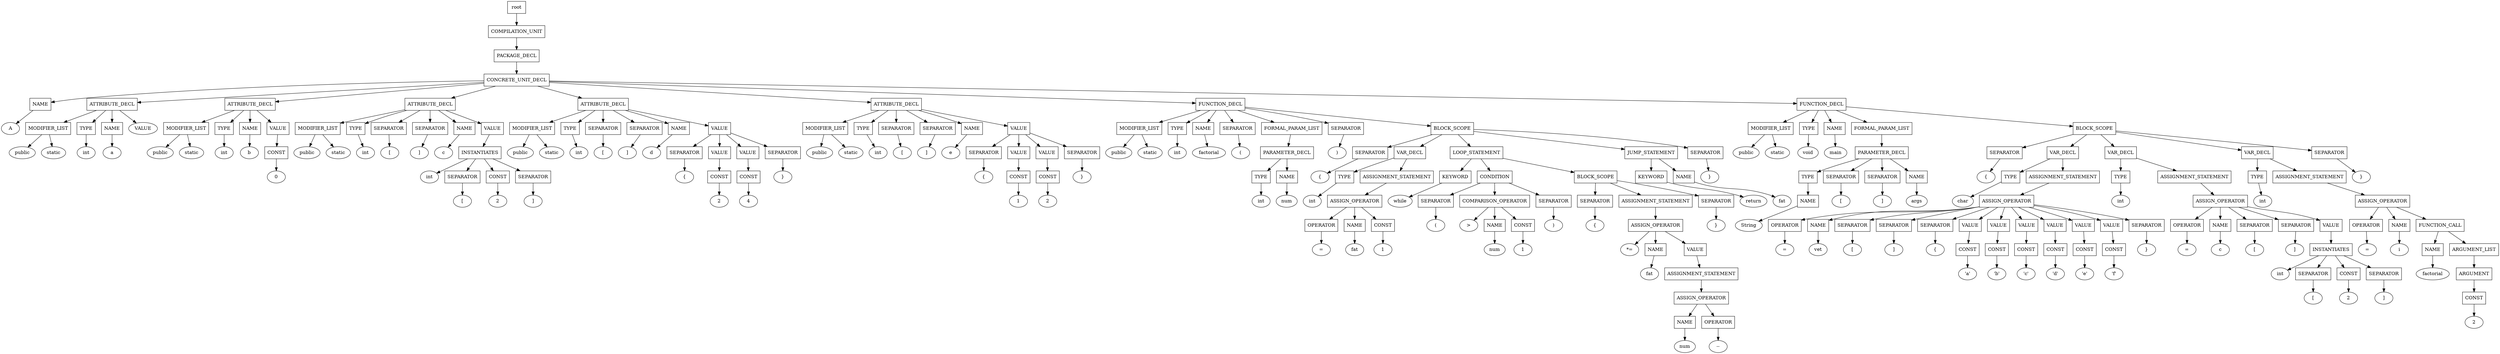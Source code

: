 digraph G {
	splines="TRUE";
	n_0 [label="root", shape="rectangle"]
	n_0 -> n_1
	n_1 [label="COMPILATION_UNIT", shape="rectangle"]
	n_1 -> n_2
	n_2 [label="PACKAGE_DECL", shape="rectangle"]
	n_2 -> n_3
	n_3 [label="CONCRETE_UNIT_DECL", shape="rectangle"]
	n_3 -> n_4
	n_4 [label="NAME", shape="rectangle"]
	n_4 -> n_12
	n_12 [label="A", shape="ellipse"]
	n_3 -> n_5
	n_5 [label="ATTRIBUTE_DECL", shape="rectangle"]
	n_5 -> n_13
	n_13 [label="MODIFIER_LIST", shape="rectangle"]
	n_13 -> n_51
	n_51 [label="public", shape="ellipse"]
	n_13 -> n_52
	n_52 [label="static", shape="ellipse"]
	n_5 -> n_14
	n_14 [label="TYPE", shape="rectangle"]
	n_14 -> n_53
	n_53 [label="int", shape="ellipse"]
	n_5 -> n_15
	n_15 [label="NAME", shape="rectangle"]
	n_15 -> n_54
	n_54 [label="a", shape="ellipse"]
	n_5 -> n_16
	n_16 [label="VALUE", shape="ellipse"]
	n_3 -> n_6
	n_6 [label="ATTRIBUTE_DECL", shape="rectangle"]
	n_6 -> n_17
	n_17 [label="MODIFIER_LIST", shape="rectangle"]
	n_17 -> n_55
	n_55 [label="public", shape="ellipse"]
	n_17 -> n_56
	n_56 [label="static", shape="ellipse"]
	n_6 -> n_18
	n_18 [label="TYPE", shape="rectangle"]
	n_18 -> n_57
	n_57 [label="int", shape="ellipse"]
	n_6 -> n_19
	n_19 [label="NAME", shape="rectangle"]
	n_19 -> n_58
	n_58 [label="b", shape="ellipse"]
	n_6 -> n_20
	n_20 [label="VALUE", shape="rectangle"]
	n_20 -> n_59
	n_59 [label="CONST", shape="rectangle"]
	n_59 -> n_109
	n_109 [label="0", shape="ellipse"]
	n_3 -> n_7
	n_7 [label="ATTRIBUTE_DECL", shape="rectangle"]
	n_7 -> n_21
	n_21 [label="MODIFIER_LIST", shape="rectangle"]
	n_21 -> n_60
	n_60 [label="public", shape="ellipse"]
	n_21 -> n_61
	n_61 [label="static", shape="ellipse"]
	n_7 -> n_22
	n_22 [label="TYPE", shape="rectangle"]
	n_22 -> n_62
	n_62 [label="int", shape="ellipse"]
	n_7 -> n_23
	n_23 [label="SEPARATOR", shape="rectangle"]
	n_23 -> n_63
	n_63 [label="[", shape="ellipse"]
	n_7 -> n_24
	n_24 [label="SEPARATOR", shape="rectangle"]
	n_24 -> n_64
	n_64 [label="]", shape="ellipse"]
	n_7 -> n_25
	n_25 [label="NAME", shape="rectangle"]
	n_25 -> n_65
	n_65 [label="c", shape="ellipse"]
	n_7 -> n_26
	n_26 [label="VALUE", shape="rectangle"]
	n_26 -> n_66
	n_66 [label="INSTANTIATES", shape="rectangle"]
	n_66 -> n_110
	n_110 [label="int", shape="ellipse"]
	n_66 -> n_111
	n_111 [label="SEPARATOR", shape="rectangle"]
	n_111 -> n_145
	n_145 [label="[", shape="ellipse"]
	n_66 -> n_112
	n_112 [label="CONST", shape="rectangle"]
	n_112 -> n_146
	n_146 [label="2", shape="ellipse"]
	n_66 -> n_113
	n_113 [label="SEPARATOR", shape="rectangle"]
	n_113 -> n_147
	n_147 [label="]", shape="ellipse"]
	n_3 -> n_8
	n_8 [label="ATTRIBUTE_DECL", shape="rectangle"]
	n_8 -> n_27
	n_27 [label="MODIFIER_LIST", shape="rectangle"]
	n_27 -> n_67
	n_67 [label="public", shape="ellipse"]
	n_27 -> n_68
	n_68 [label="static", shape="ellipse"]
	n_8 -> n_28
	n_28 [label="TYPE", shape="rectangle"]
	n_28 -> n_69
	n_69 [label="int", shape="ellipse"]
	n_8 -> n_29
	n_29 [label="SEPARATOR", shape="rectangle"]
	n_29 -> n_70
	n_70 [label="[", shape="ellipse"]
	n_8 -> n_30
	n_30 [label="SEPARATOR", shape="rectangle"]
	n_30 -> n_71
	n_71 [label="]", shape="ellipse"]
	n_8 -> n_31
	n_31 [label="NAME", shape="rectangle"]
	n_31 -> n_72
	n_72 [label="d", shape="ellipse"]
	n_8 -> n_32
	n_32 [label="VALUE", shape="rectangle"]
	n_32 -> n_73
	n_73 [label="SEPARATOR", shape="rectangle"]
	n_73 -> n_114
	n_114 [label="{", shape="ellipse"]
	n_32 -> n_74
	n_74 [label="VALUE", shape="rectangle"]
	n_74 -> n_115
	n_115 [label="CONST", shape="rectangle"]
	n_115 -> n_148
	n_148 [label="2", shape="ellipse"]
	n_32 -> n_75
	n_75 [label="VALUE", shape="rectangle"]
	n_75 -> n_116
	n_116 [label="CONST", shape="rectangle"]
	n_116 -> n_149
	n_149 [label="4", shape="ellipse"]
	n_32 -> n_76
	n_76 [label="SEPARATOR", shape="rectangle"]
	n_76 -> n_117
	n_117 [label="}", shape="ellipse"]
	n_3 -> n_9
	n_9 [label="ATTRIBUTE_DECL", shape="rectangle"]
	n_9 -> n_33
	n_33 [label="MODIFIER_LIST", shape="rectangle"]
	n_33 -> n_77
	n_77 [label="public", shape="ellipse"]
	n_33 -> n_78
	n_78 [label="static", shape="ellipse"]
	n_9 -> n_34
	n_34 [label="TYPE", shape="rectangle"]
	n_34 -> n_79
	n_79 [label="int", shape="ellipse"]
	n_9 -> n_35
	n_35 [label="SEPARATOR", shape="rectangle"]
	n_35 -> n_80
	n_80 [label="[", shape="ellipse"]
	n_9 -> n_36
	n_36 [label="SEPARATOR", shape="rectangle"]
	n_36 -> n_81
	n_81 [label="]", shape="ellipse"]
	n_9 -> n_37
	n_37 [label="NAME", shape="rectangle"]
	n_37 -> n_82
	n_82 [label="e", shape="ellipse"]
	n_9 -> n_38
	n_38 [label="VALUE", shape="rectangle"]
	n_38 -> n_83
	n_83 [label="SEPARATOR", shape="rectangle"]
	n_83 -> n_118
	n_118 [label="{", shape="ellipse"]
	n_38 -> n_84
	n_84 [label="VALUE", shape="rectangle"]
	n_84 -> n_119
	n_119 [label="CONST", shape="rectangle"]
	n_119 -> n_150
	n_150 [label="1", shape="ellipse"]
	n_38 -> n_85
	n_85 [label="VALUE", shape="rectangle"]
	n_85 -> n_120
	n_120 [label="CONST", shape="rectangle"]
	n_120 -> n_151
	n_151 [label="2", shape="ellipse"]
	n_38 -> n_86
	n_86 [label="SEPARATOR", shape="rectangle"]
	n_86 -> n_121
	n_121 [label="}", shape="ellipse"]
	n_3 -> n_10
	n_10 [label="FUNCTION_DECL", shape="rectangle"]
	n_10 -> n_39
	n_39 [label="MODIFIER_LIST", shape="rectangle"]
	n_39 -> n_87
	n_87 [label="public", shape="ellipse"]
	n_39 -> n_88
	n_88 [label="static", shape="ellipse"]
	n_10 -> n_40
	n_40 [label="TYPE", shape="rectangle"]
	n_40 -> n_89
	n_89 [label="int", shape="ellipse"]
	n_10 -> n_41
	n_41 [label="NAME", shape="rectangle"]
	n_41 -> n_90
	n_90 [label="factorial", shape="ellipse"]
	n_10 -> n_42
	n_42 [label="SEPARATOR", shape="rectangle"]
	n_42 -> n_91
	n_91 [label="(", shape="ellipse"]
	n_10 -> n_43
	n_43 [label="FORMAL_PARAM_LIST", shape="rectangle"]
	n_43 -> n_92
	n_92 [label="PARAMETER_DECL", shape="rectangle"]
	n_92 -> n_122
	n_122 [label="TYPE", shape="rectangle"]
	n_122 -> n_152
	n_152 [label="int", shape="ellipse"]
	n_92 -> n_123
	n_123 [label="NAME", shape="rectangle"]
	n_123 -> n_153
	n_153 [label="num", shape="ellipse"]
	n_10 -> n_44
	n_44 [label="SEPARATOR", shape="rectangle"]
	n_44 -> n_93
	n_93 [label=")", shape="ellipse"]
	n_10 -> n_45
	n_45 [label="BLOCK_SCOPE", shape="rectangle"]
	n_45 -> n_94
	n_94 [label="SEPARATOR", shape="rectangle"]
	n_94 -> n_124
	n_124 [label="{", shape="ellipse"]
	n_45 -> n_95
	n_95 [label="VAR_DECL", shape="rectangle"]
	n_95 -> n_125
	n_125 [label="TYPE", shape="rectangle"]
	n_125 -> n_154
	n_154 [label="int", shape="ellipse"]
	n_95 -> n_126
	n_126 [label="ASSIGNMENT_STATEMENT", shape="rectangle"]
	n_126 -> n_155
	n_155 [label="ASSIGN_OPERATOR", shape="rectangle"]
	n_155 -> n_175
	n_175 [label="OPERATOR", shape="rectangle"]
	n_175 -> n_207
	n_207 [label="=", shape="ellipse"]
	n_155 -> n_176
	n_176 [label="NAME", shape="rectangle"]
	n_176 -> n_208
	n_208 [label="fat", shape="ellipse"]
	n_155 -> n_177
	n_177 [label="CONST", shape="rectangle"]
	n_177 -> n_209
	n_209 [label="1", shape="ellipse"]
	n_45 -> n_96
	n_96 [label="LOOP_STATEMENT", shape="rectangle"]
	n_96 -> n_127
	n_127 [label="KEYWORD", shape="rectangle"]
	n_127 -> n_156
	n_156 [label="while", shape="ellipse"]
	n_96 -> n_128
	n_128 [label="CONDITION", shape="rectangle"]
	n_128 -> n_157
	n_157 [label="SEPARATOR", shape="rectangle"]
	n_157 -> n_178
	n_178 [label="(", shape="ellipse"]
	n_128 -> n_158
	n_158 [label="COMPARISON_OPERATOR", shape="rectangle"]
	n_158 -> n_179
	n_179 [label=">", shape="ellipse"]
	n_158 -> n_180
	n_180 [label="NAME", shape="rectangle"]
	n_180 -> n_210
	n_210 [label="num", shape="ellipse"]
	n_158 -> n_181
	n_181 [label="CONST", shape="rectangle"]
	n_181 -> n_211
	n_211 [label="1", shape="ellipse"]
	n_128 -> n_159
	n_159 [label="SEPARATOR", shape="rectangle"]
	n_159 -> n_182
	n_182 [label=")", shape="ellipse"]
	n_96 -> n_129
	n_129 [label="BLOCK_SCOPE", shape="rectangle"]
	n_129 -> n_160
	n_160 [label="SEPARATOR", shape="rectangle"]
	n_160 -> n_183
	n_183 [label="{", shape="ellipse"]
	n_129 -> n_161
	n_161 [label="ASSIGNMENT_STATEMENT", shape="rectangle"]
	n_161 -> n_184
	n_184 [label="ASSIGN_OPERATOR", shape="rectangle"]
	n_184 -> n_212
	n_212 [label="*=", shape="ellipse"]
	n_184 -> n_213
	n_213 [label="NAME", shape="rectangle"]
	n_213 -> n_236
	n_236 [label="fat", shape="ellipse"]
	n_184 -> n_214
	n_214 [label="VALUE", shape="rectangle"]
	n_214 -> n_237
	n_237 [label="ASSIGNMENT_STATEMENT", shape="rectangle"]
	n_237 -> n_250
	n_250 [label="ASSIGN_OPERATOR", shape="rectangle"]
	n_250 -> n_255
	n_255 [label="NAME", shape="rectangle"]
	n_255 -> n_258
	n_258 [label="num", shape="ellipse"]
	n_250 -> n_256
	n_256 [label="OPERATOR", shape="rectangle"]
	n_256 -> n_259
	n_259 [label="--", shape="ellipse"]
	n_129 -> n_162
	n_162 [label="SEPARATOR", shape="rectangle"]
	n_162 -> n_185
	n_185 [label="}", shape="ellipse"]
	n_45 -> n_97
	n_97 [label="JUMP_STATEMENT", shape="rectangle"]
	n_97 -> n_130
	n_130 [label="KEYWORD", shape="rectangle"]
	n_130 -> n_163
	n_163 [label="return", shape="ellipse"]
	n_97 -> n_131
	n_131 [label="NAME", shape="rectangle"]
	n_131 -> n_164
	n_164 [label="fat", shape="ellipse"]
	n_45 -> n_98
	n_98 [label="SEPARATOR", shape="rectangle"]
	n_98 -> n_132
	n_132 [label="}", shape="ellipse"]
	n_3 -> n_11
	n_11 [label="FUNCTION_DECL", shape="rectangle"]
	n_11 -> n_46
	n_46 [label="MODIFIER_LIST", shape="rectangle"]
	n_46 -> n_99
	n_99 [label="public", shape="ellipse"]
	n_46 -> n_100
	n_100 [label="static", shape="ellipse"]
	n_11 -> n_47
	n_47 [label="TYPE", shape="rectangle"]
	n_47 -> n_101
	n_101 [label="void", shape="ellipse"]
	n_11 -> n_48
	n_48 [label="NAME", shape="rectangle"]
	n_48 -> n_102
	n_102 [label="main", shape="ellipse"]
	n_11 -> n_49
	n_49 [label="FORMAL_PARAM_LIST", shape="rectangle"]
	n_49 -> n_103
	n_103 [label="PARAMETER_DECL", shape="rectangle"]
	n_103 -> n_133
	n_133 [label="TYPE", shape="rectangle"]
	n_133 -> n_165
	n_165 [label="NAME", shape="rectangle"]
	n_165 -> n_186
	n_186 [label="String", shape="ellipse"]
	n_103 -> n_134
	n_134 [label="SEPARATOR", shape="rectangle"]
	n_134 -> n_166
	n_166 [label="[", shape="ellipse"]
	n_103 -> n_135
	n_135 [label="SEPARATOR", shape="rectangle"]
	n_135 -> n_167
	n_167 [label="]", shape="ellipse"]
	n_103 -> n_136
	n_136 [label="NAME", shape="rectangle"]
	n_136 -> n_168
	n_168 [label="args", shape="ellipse"]
	n_11 -> n_50
	n_50 [label="BLOCK_SCOPE", shape="rectangle"]
	n_50 -> n_104
	n_104 [label="SEPARATOR", shape="rectangle"]
	n_104 -> n_137
	n_137 [label="{", shape="ellipse"]
	n_50 -> n_105
	n_105 [label="VAR_DECL", shape="rectangle"]
	n_105 -> n_138
	n_138 [label="TYPE", shape="rectangle"]
	n_138 -> n_169
	n_169 [label="char", shape="ellipse"]
	n_105 -> n_139
	n_139 [label="ASSIGNMENT_STATEMENT", shape="rectangle"]
	n_139 -> n_170
	n_170 [label="ASSIGN_OPERATOR", shape="rectangle"]
	n_170 -> n_187
	n_187 [label="OPERATOR", shape="rectangle"]
	n_187 -> n_215
	n_215 [label="=", shape="ellipse"]
	n_170 -> n_188
	n_188 [label="NAME", shape="rectangle"]
	n_188 -> n_216
	n_216 [label="vet", shape="ellipse"]
	n_170 -> n_189
	n_189 [label="SEPARATOR", shape="rectangle"]
	n_189 -> n_217
	n_217 [label="[", shape="ellipse"]
	n_170 -> n_190
	n_190 [label="SEPARATOR", shape="rectangle"]
	n_190 -> n_218
	n_218 [label="]", shape="ellipse"]
	n_170 -> n_191
	n_191 [label="SEPARATOR", shape="rectangle"]
	n_191 -> n_219
	n_219 [label="{", shape="ellipse"]
	n_170 -> n_192
	n_192 [label="VALUE", shape="rectangle"]
	n_192 -> n_220
	n_220 [label="CONST", shape="rectangle"]
	n_220 -> n_238
	n_238 [label="'a'", shape="ellipse"]
	n_170 -> n_193
	n_193 [label="VALUE", shape="rectangle"]
	n_193 -> n_221
	n_221 [label="CONST", shape="rectangle"]
	n_221 -> n_239
	n_239 [label="'b'", shape="ellipse"]
	n_170 -> n_194
	n_194 [label="VALUE", shape="rectangle"]
	n_194 -> n_222
	n_222 [label="CONST", shape="rectangle"]
	n_222 -> n_240
	n_240 [label="'c'", shape="ellipse"]
	n_170 -> n_195
	n_195 [label="VALUE", shape="rectangle"]
	n_195 -> n_223
	n_223 [label="CONST", shape="rectangle"]
	n_223 -> n_241
	n_241 [label="'d'", shape="ellipse"]
	n_170 -> n_196
	n_196 [label="VALUE", shape="rectangle"]
	n_196 -> n_224
	n_224 [label="CONST", shape="rectangle"]
	n_224 -> n_242
	n_242 [label="'e'", shape="ellipse"]
	n_170 -> n_197
	n_197 [label="VALUE", shape="rectangle"]
	n_197 -> n_225
	n_225 [label="CONST", shape="rectangle"]
	n_225 -> n_243
	n_243 [label="'f'", shape="ellipse"]
	n_170 -> n_198
	n_198 [label="SEPARATOR", shape="rectangle"]
	n_198 -> n_226
	n_226 [label="}", shape="ellipse"]
	n_50 -> n_106
	n_106 [label="VAR_DECL", shape="rectangle"]
	n_106 -> n_140
	n_140 [label="TYPE", shape="rectangle"]
	n_140 -> n_171
	n_171 [label="int", shape="ellipse"]
	n_106 -> n_141
	n_141 [label="ASSIGNMENT_STATEMENT", shape="rectangle"]
	n_141 -> n_172
	n_172 [label="ASSIGN_OPERATOR", shape="rectangle"]
	n_172 -> n_199
	n_199 [label="OPERATOR", shape="rectangle"]
	n_199 -> n_227
	n_227 [label="=", shape="ellipse"]
	n_172 -> n_200
	n_200 [label="NAME", shape="rectangle"]
	n_200 -> n_228
	n_228 [label="c", shape="ellipse"]
	n_172 -> n_201
	n_201 [label="SEPARATOR", shape="rectangle"]
	n_201 -> n_229
	n_229 [label="[", shape="ellipse"]
	n_172 -> n_202
	n_202 [label="SEPARATOR", shape="rectangle"]
	n_202 -> n_230
	n_230 [label="]", shape="ellipse"]
	n_172 -> n_203
	n_203 [label="VALUE", shape="rectangle"]
	n_203 -> n_231
	n_231 [label="INSTANTIATES", shape="rectangle"]
	n_231 -> n_244
	n_244 [label="int", shape="ellipse"]
	n_231 -> n_245
	n_245 [label="SEPARATOR", shape="rectangle"]
	n_245 -> n_251
	n_251 [label="[", shape="ellipse"]
	n_231 -> n_246
	n_246 [label="CONST", shape="rectangle"]
	n_246 -> n_252
	n_252 [label="2", shape="ellipse"]
	n_231 -> n_247
	n_247 [label="SEPARATOR", shape="rectangle"]
	n_247 -> n_253
	n_253 [label="]", shape="ellipse"]
	n_50 -> n_107
	n_107 [label="VAR_DECL", shape="rectangle"]
	n_107 -> n_142
	n_142 [label="TYPE", shape="rectangle"]
	n_142 -> n_173
	n_173 [label="int", shape="ellipse"]
	n_107 -> n_143
	n_143 [label="ASSIGNMENT_STATEMENT", shape="rectangle"]
	n_143 -> n_174
	n_174 [label="ASSIGN_OPERATOR", shape="rectangle"]
	n_174 -> n_204
	n_204 [label="OPERATOR", shape="rectangle"]
	n_204 -> n_232
	n_232 [label="=", shape="ellipse"]
	n_174 -> n_205
	n_205 [label="NAME", shape="rectangle"]
	n_205 -> n_233
	n_233 [label="i", shape="ellipse"]
	n_174 -> n_206
	n_206 [label="FUNCTION_CALL", shape="rectangle"]
	n_206 -> n_234
	n_234 [label="NAME", shape="rectangle"]
	n_234 -> n_248
	n_248 [label="factorial", shape="ellipse"]
	n_206 -> n_235
	n_235 [label="ARGUMENT_LIST", shape="rectangle"]
	n_235 -> n_249
	n_249 [label="ARGUMENT", shape="rectangle"]
	n_249 -> n_254
	n_254 [label="CONST", shape="rectangle"]
	n_254 -> n_257
	n_257 [label="2", shape="ellipse"]
	n_50 -> n_108
	n_108 [label="SEPARATOR", shape="rectangle"]
	n_108 -> n_144
	n_144 [label="}", shape="ellipse"]
}